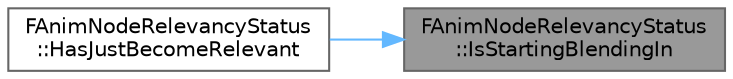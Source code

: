 digraph "FAnimNodeRelevancyStatus::IsStartingBlendingIn"
{
 // INTERACTIVE_SVG=YES
 // LATEX_PDF_SIZE
  bgcolor="transparent";
  edge [fontname=Helvetica,fontsize=10,labelfontname=Helvetica,labelfontsize=10];
  node [fontname=Helvetica,fontsize=10,shape=box,height=0.2,width=0.4];
  rankdir="RL";
  Node1 [id="Node000001",label="FAnimNodeRelevancyStatus\l::IsStartingBlendingIn",height=0.2,width=0.4,color="gray40", fillcolor="grey60", style="filled", fontcolor="black",tooltip=" "];
  Node1 -> Node2 [id="edge1_Node000001_Node000002",dir="back",color="steelblue1",style="solid",tooltip=" "];
  Node2 [id="Node000002",label="FAnimNodeRelevancyStatus\l::HasJustBecomeRelevant",height=0.2,width=0.4,color="grey40", fillcolor="white", style="filled",URL="$da/d50/structFAnimNodeRelevancyStatus.html#a3de811b28237f605911c9f268e861de0",tooltip=" "];
}
